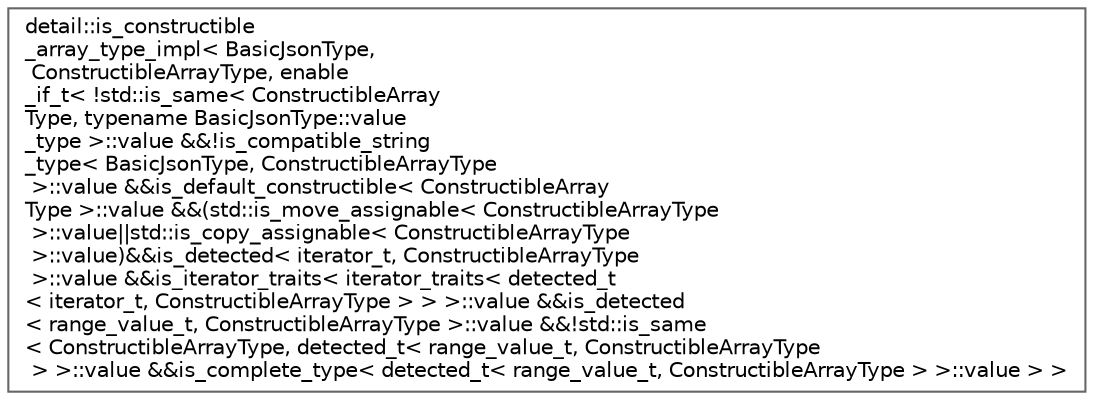 digraph "Graphical Class Hierarchy"
{
 // LATEX_PDF_SIZE
  bgcolor="transparent";
  edge [fontname=Helvetica,fontsize=10,labelfontname=Helvetica,labelfontsize=10];
  node [fontname=Helvetica,fontsize=10,shape=box,height=0.2,width=0.4];
  rankdir="LR";
  Node0 [id="Node000000",label="detail::is_constructible\l_array_type_impl\< BasicJsonType,\l ConstructibleArrayType, enable\l_if_t\< !std::is_same\< ConstructibleArray\lType, typename BasicJsonType::value\l_type \>::value &&!is_compatible_string\l_type\< BasicJsonType, ConstructibleArrayType\l \>::value &&is_default_constructible\< ConstructibleArray\lType \>::value &&(std::is_move_assignable\< ConstructibleArrayType\l \>::value\|\|std::is_copy_assignable\< ConstructibleArrayType\l \>::value)&&is_detected\< iterator_t, ConstructibleArrayType\l \>::value &&is_iterator_traits\< iterator_traits\< detected_t\l\< iterator_t, ConstructibleArrayType \> \> \>::value &&is_detected\l\< range_value_t, ConstructibleArrayType \>::value &&!std::is_same\l\< ConstructibleArrayType, detected_t\< range_value_t, ConstructibleArrayType\l \> \>::value &&is_complete_type\< detected_t\< range_value_t, ConstructibleArrayType \> \>::value \> \>",height=0.2,width=0.4,color="grey40", fillcolor="white", style="filled",URL="$structdetail_1_1is__constructible__array__type__impl_3_01_basic_json_type_00_01_constructible_ar54e545c8083fe861c90a40ff938a22b7.html",tooltip=" "];
}
